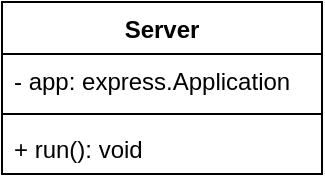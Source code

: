 <mxfile version="16.5.1" type="device"><diagram id="aupD4vow9hLMAJUV_cG-" name="Seite-1"><mxGraphModel dx="1186" dy="875" grid="1" gridSize="10" guides="1" tooltips="1" connect="1" arrows="1" fold="1" page="1" pageScale="1" pageWidth="1169" pageHeight="827" math="0" shadow="0"><root><mxCell id="0"/><mxCell id="1" parent="0"/><mxCell id="bLBIInEBCk3Bw8denzZH-1" value="Server" style="swimlane;fontStyle=1;align=center;verticalAlign=top;childLayout=stackLayout;horizontal=1;startSize=26;horizontalStack=0;resizeParent=1;resizeParentMax=0;resizeLast=0;collapsible=1;marginBottom=0;" vertex="1" parent="1"><mxGeometry x="505" y="120" width="160" height="86" as="geometry"/></mxCell><mxCell id="bLBIInEBCk3Bw8denzZH-2" value="- app: express.Application" style="text;strokeColor=none;fillColor=none;align=left;verticalAlign=top;spacingLeft=4;spacingRight=4;overflow=hidden;rotatable=0;points=[[0,0.5],[1,0.5]];portConstraint=eastwest;" vertex="1" parent="bLBIInEBCk3Bw8denzZH-1"><mxGeometry y="26" width="160" height="26" as="geometry"/></mxCell><mxCell id="bLBIInEBCk3Bw8denzZH-3" value="" style="line;strokeWidth=1;fillColor=none;align=left;verticalAlign=middle;spacingTop=-1;spacingLeft=3;spacingRight=3;rotatable=0;labelPosition=right;points=[];portConstraint=eastwest;" vertex="1" parent="bLBIInEBCk3Bw8denzZH-1"><mxGeometry y="52" width="160" height="8" as="geometry"/></mxCell><mxCell id="bLBIInEBCk3Bw8denzZH-4" value="+ run(): void" style="text;strokeColor=none;fillColor=none;align=left;verticalAlign=top;spacingLeft=4;spacingRight=4;overflow=hidden;rotatable=0;points=[[0,0.5],[1,0.5]];portConstraint=eastwest;" vertex="1" parent="bLBIInEBCk3Bw8denzZH-1"><mxGeometry y="60" width="160" height="26" as="geometry"/></mxCell></root></mxGraphModel></diagram></mxfile>